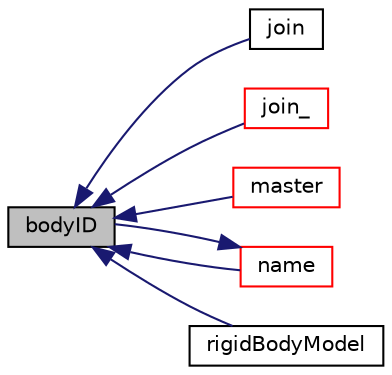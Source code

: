 digraph "bodyID"
{
  bgcolor="transparent";
  edge [fontname="Helvetica",fontsize="10",labelfontname="Helvetica",labelfontsize="10"];
  node [fontname="Helvetica",fontsize="10",shape=record];
  rankdir="LR";
  Node1 [label="bodyID",height=0.2,width=0.4,color="black", fillcolor="grey75", style="filled", fontcolor="black"];
  Node1 -> Node2 [dir="back",color="midnightblue",fontsize="10",style="solid",fontname="Helvetica"];
  Node2 [label="join",height=0.2,width=0.4,color="black",URL="$a02262.html#a7f7c8423b87c19b6e20c4237084ace3b",tooltip="Join the given body to the parent with ID parentID via the given. "];
  Node1 -> Node3 [dir="back",color="midnightblue",fontsize="10",style="solid",fontname="Helvetica"];
  Node3 [label="join_",height=0.2,width=0.4,color="red",URL="$a02262.html#ab5cc3084af83721de12efcfb5457972b",tooltip="Join the given body to the parent with ID parentID via the given. "];
  Node1 -> Node4 [dir="back",color="midnightblue",fontsize="10",style="solid",fontname="Helvetica"];
  Node4 [label="master",height=0.2,width=0.4,color="red",URL="$a02262.html#acbb6a9968c29d08ef45d221f14d47a95",tooltip="Return the ID of the master body for a sub-body otherwise. "];
  Node1 -> Node5 [dir="back",color="midnightblue",fontsize="10",style="solid",fontname="Helvetica"];
  Node5 [label="name",height=0.2,width=0.4,color="red",URL="$a02262.html#a6eb5a89a22f78316b5bd25e2006c009e",tooltip="Return the name of body with the given ID. "];
  Node5 -> Node1 [dir="back",color="midnightblue",fontsize="10",style="solid",fontname="Helvetica"];
  Node1 -> Node6 [dir="back",color="midnightblue",fontsize="10",style="solid",fontname="Helvetica"];
  Node6 [label="rigidBodyModel",height=0.2,width=0.4,color="black",URL="$a02262.html#a1af588816720e7f758ae2c7429a50c57",tooltip="Construct from dictionary. "];
}
